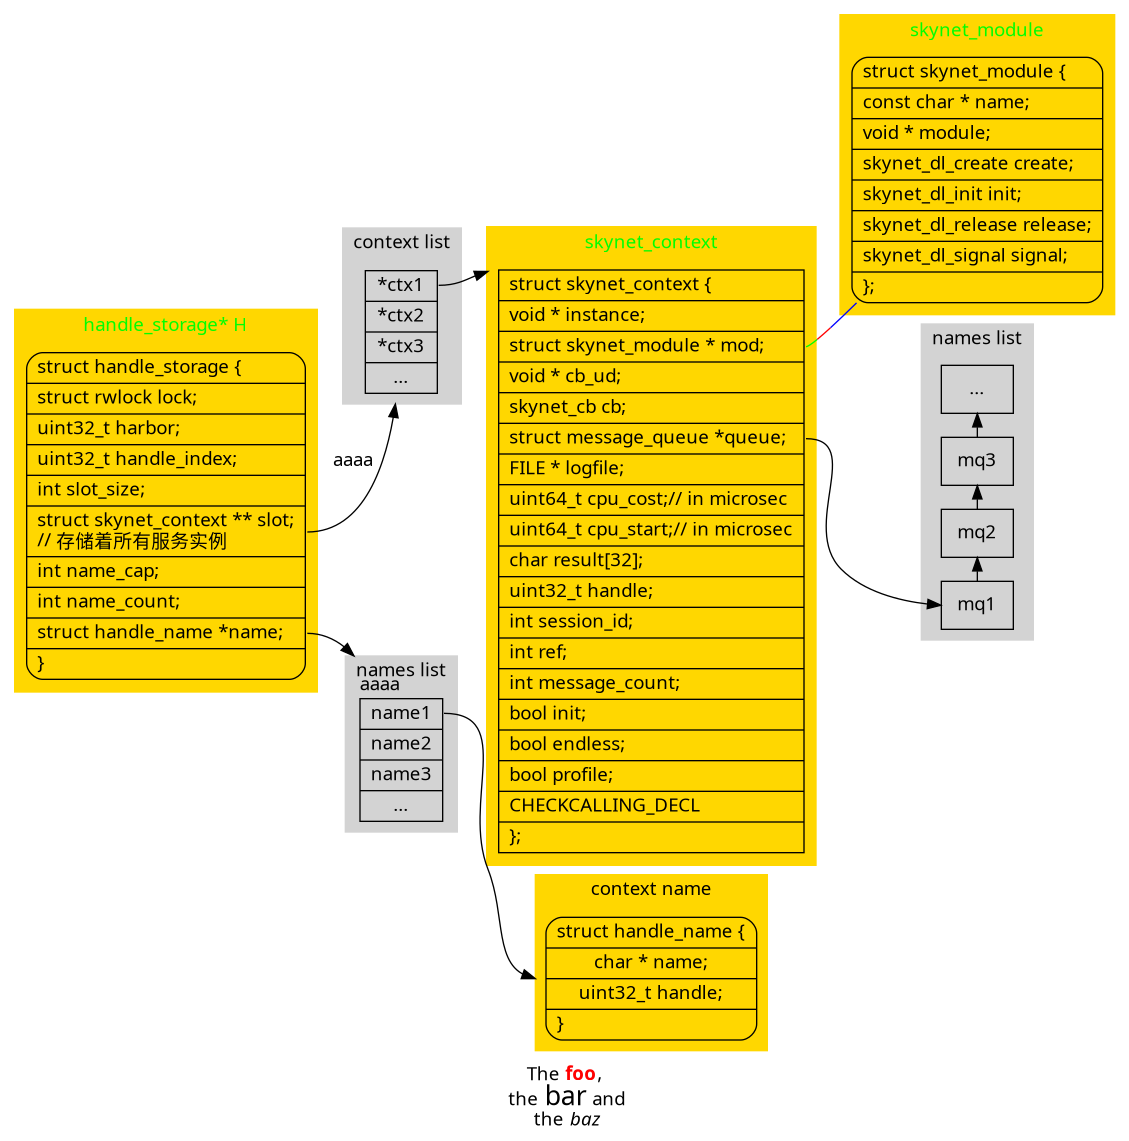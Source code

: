 @startuml

'title Skynet \n

digraph G {
	graph [fontname="Microsoft Yahei",
		//fontcolor = red
	];
	node [fontname="Microsoft Yahei"];
	edge [fontname="Microsoft Yahei"];
	compound = true;
	landscape = false;
	rankdir = LR;
	//splines = polyline;

	subgraph cluster_handle {
		fontcolor = green;
		label = "handle_storage* H";
		color = gold;
		style = "filled";
		penwidth = 3;

		handle [
			shape=Mrecord,
			label="
				struct handle_storage \{
				\l |struct rwlock lock;
				\l |uint32_t harbor;
				\l |uint32_t handle_index;
				\l |int slot_size;
				\l |<slot> struct skynet_context ** slot;\n// 存储着所有服务实例
				\l |int name_cap;
				\l |int name_count;
				\l |<name> struct handle_name *name;
				\l |\}
				\l
			"
		];
	}

	// 服务实例（context）的指针数组
	subgraph cluster_slots {
		label = "context list";
		labeljust = l;
		color = lightgrey;
		style = "filled";

		slots [
			shape = record,
			label = "<f0> *ctx1| *ctx2| *ctx3| ..."
		];
		//note [color=white, style="filled", shape=plaintext, label="AAA\n aaaa"];
		//slots -> note [style=invis, minlen=1];
	}

	// 服务实例的名称列表
	subgraph cluster_names {
		label = "names list";
		color = lightgrey;
		style = "filled";

		names [
			shape = record,
			label = "<f0> name1| name2| name3| ..."
		];
	}
	handle:slot -> slots [headlabel="aaaa", labeldistance=6, lhead=cluster_slots];
	handle:name -> names [headlabel="aaaa", labeldistance=1, lhead=cluster_names];

	// 服务名称结构
	subgraph cluster_name {
		label = "context name";
		color = gold;
		style = "filled";

		name [
			shape = Mrecord,
			label="
				struct handle_name \{
				| char * name;
				| uint32_t handle;
				| \} \l
			"
		];
	}
	names:f0 -> name:w [lhead="cluster_name", minlen=1];

	// 服务实例结构
	subgraph cluster_context {
		fontcolor = green;
		label = "skynet_context";
		color = gold;
		style = "filled";
		penwidth = 3;

		context [
			shape=record,
			label="<f0> struct skynet_context \{
				\l | void * instance;
				\l | <mod> struct skynet_module * mod;
				\l | void * cb_ud;
				\l | skynet_cb cb;
				\l | <queue> struct message_queue *queue;
				\l | FILE * logfile;
				\l | uint64_t cpu_cost;	// in microsec
				\l | uint64_t cpu_start;	// in microsec
				\l | char result[32];
				\l | uint32_t handle;
				\l | int session_id;
				\l | int ref;
				\l | int message_count;
				\l | bool init;
				\l | bool endless;
				\l | bool profile;
				\l | CHECKCALLING_DECL
				\l | \};
				\l
			"
		];
	}
	slots:f0:e -> context:f0:e[lhead=cluster_context, weight=10];

	// skynet 的 C 服务模块，即服务工厂的动态链接库
	subgraph cluster_module {
		fontcolor = green;
		label = "skynet_module";
		color = gold;
		style = "filled";
		penwidth = 3;

		module [
			shape=Mrecord,
			label="
				<f0> struct skynet_module \{
				\l |const char * name;
				\l |void * module;
				\l |skynet_dl_create create;
				\l |skynet_dl_init init;
				\l |skynet_dl_release release;
				\l |skynet_dl_signal signal;
				\l |\};
				\l
			"
		];
	}
	context:mod -> module [
		//arrowhead=none,
		color="green:red;0.25:blue",
		dir = none
	];

	// 服务的消息队列
	subgraph cluster_gqueue {
		label = "names list";
		color = lightgrey;
		style = "filled";

		node [shape=box]
		{
			rank=same;
			gqueue1[label="mq1"];
			gqueue2[label="mq2"];
			gqueue3[label="mq3"];
			gqueue4[label="..."];
		}
		gqueue1 -> gqueue2 -> gqueue3 -> gqueue4;
	}
	context:queue -> gqueue1;

	label = <The <font color='red'><b>foo</b></font>,<br/> the <font point-size='20'>bar</font> and<br/> the <i>baz</i>>;
	//label = "skynet 数据结构";
}

@enduml